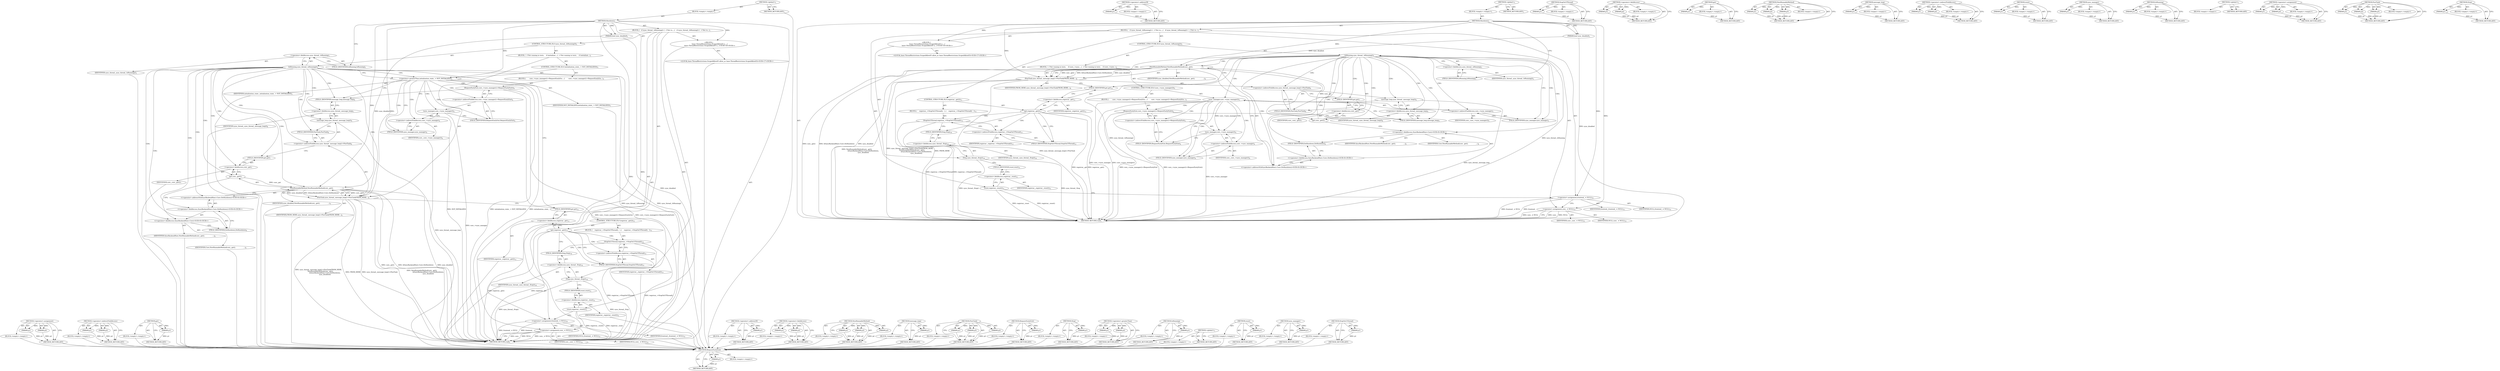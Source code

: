 digraph "Stop" {
vulnerable_161 [label=<(METHOD,&lt;operator&gt;.assignment)>];
vulnerable_162 [label=<(PARAM,p1)>];
vulnerable_163 [label=<(PARAM,p2)>];
vulnerable_164 [label=<(BLOCK,&lt;empty&gt;,&lt;empty&gt;)>];
vulnerable_165 [label=<(METHOD_RETURN,ANY)>];
vulnerable_116 [label=<(METHOD,&lt;operator&gt;.indirectFieldAccess)>];
vulnerable_117 [label=<(PARAM,p1)>];
vulnerable_118 [label=<(PARAM,p2)>];
vulnerable_119 [label=<(BLOCK,&lt;empty&gt;,&lt;empty&gt;)>];
vulnerable_120 [label=<(METHOD_RETURN,ANY)>];
vulnerable_141 [label=<(METHOD,get)>];
vulnerable_142 [label=<(PARAM,p1)>];
vulnerable_143 [label=<(BLOCK,&lt;empty&gt;,&lt;empty&gt;)>];
vulnerable_144 [label=<(METHOD_RETURN,ANY)>];
vulnerable_6 [label=<(METHOD,&lt;global&gt;)<SUB>1</SUB>>];
vulnerable_7 [label=<(BLOCK,&lt;empty&gt;,&lt;empty&gt;)<SUB>1</SUB>>];
vulnerable_8 [label=<(METHOD,Shutdown)<SUB>1</SUB>>];
vulnerable_9 [label=<(PARAM,bool sync_disabled)<SUB>1</SUB>>];
vulnerable_10 [label=<(BLOCK,{
   if (sync_thread_.IsRunning()) {  // Not ru...,{
   if (sync_thread_.IsRunning()) {  // Not ru...)<SUB>1</SUB>>];
vulnerable_11 [label=<(CONTROL_STRUCTURE,IF,if (sync_thread_.IsRunning()))<SUB>2</SUB>>];
vulnerable_12 [label=<(IsRunning,sync_thread_.IsRunning())<SUB>2</SUB>>];
vulnerable_13 [label=<(&lt;operator&gt;.fieldAccess,sync_thread_.IsRunning)<SUB>2</SUB>>];
vulnerable_14 [label=<(IDENTIFIER,sync_thread_,sync_thread_.IsRunning())<SUB>2</SUB>>];
vulnerable_15 [label=<(FIELD_IDENTIFIER,IsRunning,IsRunning)<SUB>2</SUB>>];
vulnerable_16 [label=<(BLOCK,{  // Not running in tests.
    if (initializat...,{  // Not running in tests.
    if (initializat...)<SUB>2</SUB>>];
vulnerable_17 [label=<(CONTROL_STRUCTURE,IF,if (initialization_state_ &gt; NOT_INITIALIZED))<SUB>3</SUB>>];
vulnerable_18 [label=<(&lt;operator&gt;.greaterThan,initialization_state_ &gt; NOT_INITIALIZED)<SUB>3</SUB>>];
vulnerable_19 [label=<(IDENTIFIER,initialization_state_,initialization_state_ &gt; NOT_INITIALIZED)<SUB>3</SUB>>];
vulnerable_20 [label=<(IDENTIFIER,NOT_INITIALIZED,initialization_state_ &gt; NOT_INITIALIZED)<SUB>3</SUB>>];
vulnerable_21 [label=<(BLOCK,{
       core_-&gt;sync_manager()-&gt;RequestEarlyExi...,{
       core_-&gt;sync_manager()-&gt;RequestEarlyExi...)<SUB>3</SUB>>];
vulnerable_22 [label=<(RequestEarlyExit,core_-&gt;sync_manager()-&gt;RequestEarlyExit())<SUB>4</SUB>>];
vulnerable_23 [label=<(&lt;operator&gt;.indirectFieldAccess,core_-&gt;sync_manager()-&gt;RequestEarlyExit)<SUB>4</SUB>>];
vulnerable_24 [label=<(sync_manager,core_-&gt;sync_manager())<SUB>4</SUB>>];
vulnerable_25 [label=<(&lt;operator&gt;.indirectFieldAccess,core_-&gt;sync_manager)<SUB>4</SUB>>];
vulnerable_26 [label=<(IDENTIFIER,core_,core_-&gt;sync_manager())<SUB>4</SUB>>];
vulnerable_27 [label=<(FIELD_IDENTIFIER,sync_manager,sync_manager)<SUB>4</SUB>>];
vulnerable_28 [label=<(FIELD_IDENTIFIER,RequestEarlyExit,RequestEarlyExit)<SUB>4</SUB>>];
vulnerable_29 [label=<(PostTask,sync_thread_.message_loop()-&gt;PostTask(FROM_HERE...)<SUB>6</SUB>>];
vulnerable_30 [label=<(&lt;operator&gt;.indirectFieldAccess,sync_thread_.message_loop()-&gt;PostTask)<SUB>6</SUB>>];
vulnerable_31 [label=<(message_loop,sync_thread_.message_loop())<SUB>6</SUB>>];
vulnerable_32 [label=<(&lt;operator&gt;.fieldAccess,sync_thread_.message_loop)<SUB>6</SUB>>];
vulnerable_33 [label=<(IDENTIFIER,sync_thread_,sync_thread_.message_loop())<SUB>6</SUB>>];
vulnerable_34 [label=<(FIELD_IDENTIFIER,message_loop,message_loop)<SUB>6</SUB>>];
vulnerable_35 [label=<(FIELD_IDENTIFIER,PostTask,PostTask)<SUB>6</SUB>>];
vulnerable_36 [label=<(IDENTIFIER,FROM_HERE,sync_thread_.message_loop()-&gt;PostTask(FROM_HERE...)<SUB>6</SUB>>];
vulnerable_37 [label=<(NewRunnableMethod,NewRunnableMethod(core_.get(),
                ...)<SUB>7</SUB>>];
vulnerable_38 [label=<(get,core_.get())<SUB>7</SUB>>];
vulnerable_39 [label=<(&lt;operator&gt;.fieldAccess,core_.get)<SUB>7</SUB>>];
vulnerable_40 [label=<(IDENTIFIER,core_,core_.get())<SUB>7</SUB>>];
vulnerable_41 [label=<(FIELD_IDENTIFIER,get,get)<SUB>7</SUB>>];
vulnerable_42 [label="<(&lt;operator&gt;.addressOf,&amp;SyncBackendHost::Core::DoShutdown)<SUB>8</SUB>>"];
vulnerable_43 [label="<(&lt;operator&gt;.fieldAccess,SyncBackendHost::Core::DoShutdown)<SUB>8</SUB>>"];
vulnerable_44 [label="<(&lt;operator&gt;.fieldAccess,SyncBackendHost::Core)<SUB>8</SUB>>"];
vulnerable_45 [label=<(IDENTIFIER,SyncBackendHost,NewRunnableMethod(core_.get(),
                ...)<SUB>8</SUB>>];
vulnerable_46 [label=<(IDENTIFIER,Core,NewRunnableMethod(core_.get(),
                ...)<SUB>8</SUB>>];
vulnerable_47 [label=<(FIELD_IDENTIFIER,DoShutdown,DoShutdown)<SUB>8</SUB>>];
vulnerable_48 [label=<(IDENTIFIER,sync_disabled,NewRunnableMethod(core_.get(),
                ...)<SUB>9</SUB>>];
vulnerable_49 [label=<(CONTROL_STRUCTURE,IF,if (registrar_.get()))<SUB>12</SUB>>];
vulnerable_50 [label=<(get,registrar_.get())<SUB>12</SUB>>];
vulnerable_51 [label=<(&lt;operator&gt;.fieldAccess,registrar_.get)<SUB>12</SUB>>];
vulnerable_52 [label=<(IDENTIFIER,registrar_,registrar_.get())<SUB>12</SUB>>];
vulnerable_53 [label=<(FIELD_IDENTIFIER,get,get)<SUB>12</SUB>>];
vulnerable_54 [label=<(BLOCK,{
    registrar_-&gt;StopOnUIThread();
  },{
    registrar_-&gt;StopOnUIThread();
  })<SUB>12</SUB>>];
vulnerable_55 [label=<(StopOnUIThread,registrar_-&gt;StopOnUIThread())<SUB>13</SUB>>];
vulnerable_56 [label=<(&lt;operator&gt;.indirectFieldAccess,registrar_-&gt;StopOnUIThread)<SUB>13</SUB>>];
vulnerable_57 [label=<(IDENTIFIER,registrar_,registrar_-&gt;StopOnUIThread())<SUB>13</SUB>>];
vulnerable_58 [label=<(FIELD_IDENTIFIER,StopOnUIThread,StopOnUIThread)<SUB>13</SUB>>];
vulnerable_59 [label="<(BLOCK,{
    base::ThreadRestrictions::ScopedAllowIO a...,{
    base::ThreadRestrictions::ScopedAllowIO a...)<SUB>16</SUB>>"];
vulnerable_60 [label="<(LOCAL,base.ThreadRestrictions.ScopedAllowIO allow_io: base.ThreadRestrictions.ScopedAllowIO)<SUB>17</SUB>>"];
vulnerable_61 [label=<(Stop,sync_thread_.Stop())<SUB>18</SUB>>];
vulnerable_62 [label=<(&lt;operator&gt;.fieldAccess,sync_thread_.Stop)<SUB>18</SUB>>];
vulnerable_63 [label=<(IDENTIFIER,sync_thread_,sync_thread_.Stop())<SUB>18</SUB>>];
vulnerable_64 [label=<(FIELD_IDENTIFIER,Stop,Stop)<SUB>18</SUB>>];
vulnerable_65 [label=<(reset,registrar_.reset())<SUB>21</SUB>>];
vulnerable_66 [label=<(&lt;operator&gt;.fieldAccess,registrar_.reset)<SUB>21</SUB>>];
vulnerable_67 [label=<(IDENTIFIER,registrar_,registrar_.reset())<SUB>21</SUB>>];
vulnerable_68 [label=<(FIELD_IDENTIFIER,reset,reset)<SUB>21</SUB>>];
vulnerable_69 [label=<(&lt;operator&gt;.assignment,frontend_ = NULL)<SUB>22</SUB>>];
vulnerable_70 [label=<(IDENTIFIER,frontend_,frontend_ = NULL)<SUB>22</SUB>>];
vulnerable_71 [label=<(IDENTIFIER,NULL,frontend_ = NULL)<SUB>22</SUB>>];
vulnerable_72 [label=<(&lt;operator&gt;.assignment,core_ = NULL)<SUB>23</SUB>>];
vulnerable_73 [label=<(IDENTIFIER,core_,core_ = NULL)<SUB>23</SUB>>];
vulnerable_74 [label=<(IDENTIFIER,NULL,core_ = NULL)<SUB>23</SUB>>];
vulnerable_75 [label=<(METHOD_RETURN,void)<SUB>1</SUB>>];
vulnerable_77 [label=<(METHOD_RETURN,ANY)<SUB>1</SUB>>];
vulnerable_145 [label=<(METHOD,&lt;operator&gt;.addressOf)>];
vulnerable_146 [label=<(PARAM,p1)>];
vulnerable_147 [label=<(BLOCK,&lt;empty&gt;,&lt;empty&gt;)>];
vulnerable_148 [label=<(METHOD_RETURN,ANY)>];
vulnerable_102 [label=<(METHOD,&lt;operator&gt;.fieldAccess)>];
vulnerable_103 [label=<(PARAM,p1)>];
vulnerable_104 [label=<(PARAM,p2)>];
vulnerable_105 [label=<(BLOCK,&lt;empty&gt;,&lt;empty&gt;)>];
vulnerable_106 [label=<(METHOD_RETURN,ANY)>];
vulnerable_135 [label=<(METHOD,NewRunnableMethod)>];
vulnerable_136 [label=<(PARAM,p1)>];
vulnerable_137 [label=<(PARAM,p2)>];
vulnerable_138 [label=<(PARAM,p3)>];
vulnerable_139 [label=<(BLOCK,&lt;empty&gt;,&lt;empty&gt;)>];
vulnerable_140 [label=<(METHOD_RETURN,ANY)>];
vulnerable_131 [label=<(METHOD,message_loop)>];
vulnerable_132 [label=<(PARAM,p1)>];
vulnerable_133 [label=<(BLOCK,&lt;empty&gt;,&lt;empty&gt;)>];
vulnerable_134 [label=<(METHOD_RETURN,ANY)>];
vulnerable_125 [label=<(METHOD,PostTask)>];
vulnerable_126 [label=<(PARAM,p1)>];
vulnerable_127 [label=<(PARAM,p2)>];
vulnerable_128 [label=<(PARAM,p3)>];
vulnerable_129 [label=<(BLOCK,&lt;empty&gt;,&lt;empty&gt;)>];
vulnerable_130 [label=<(METHOD_RETURN,ANY)>];
vulnerable_112 [label=<(METHOD,RequestEarlyExit)>];
vulnerable_113 [label=<(PARAM,p1)>];
vulnerable_114 [label=<(BLOCK,&lt;empty&gt;,&lt;empty&gt;)>];
vulnerable_115 [label=<(METHOD_RETURN,ANY)>];
vulnerable_153 [label=<(METHOD,Stop)>];
vulnerable_154 [label=<(PARAM,p1)>];
vulnerable_155 [label=<(BLOCK,&lt;empty&gt;,&lt;empty&gt;)>];
vulnerable_156 [label=<(METHOD_RETURN,ANY)>];
vulnerable_107 [label=<(METHOD,&lt;operator&gt;.greaterThan)>];
vulnerable_108 [label=<(PARAM,p1)>];
vulnerable_109 [label=<(PARAM,p2)>];
vulnerable_110 [label=<(BLOCK,&lt;empty&gt;,&lt;empty&gt;)>];
vulnerable_111 [label=<(METHOD_RETURN,ANY)>];
vulnerable_98 [label=<(METHOD,IsRunning)>];
vulnerable_99 [label=<(PARAM,p1)>];
vulnerable_100 [label=<(BLOCK,&lt;empty&gt;,&lt;empty&gt;)>];
vulnerable_101 [label=<(METHOD_RETURN,ANY)>];
vulnerable_92 [label=<(METHOD,&lt;global&gt;)<SUB>1</SUB>>];
vulnerable_93 [label=<(BLOCK,&lt;empty&gt;,&lt;empty&gt;)>];
vulnerable_94 [label=<(METHOD_RETURN,ANY)>];
vulnerable_157 [label=<(METHOD,reset)>];
vulnerable_158 [label=<(PARAM,p1)>];
vulnerable_159 [label=<(BLOCK,&lt;empty&gt;,&lt;empty&gt;)>];
vulnerable_160 [label=<(METHOD_RETURN,ANY)>];
vulnerable_121 [label=<(METHOD,sync_manager)>];
vulnerable_122 [label=<(PARAM,p1)>];
vulnerable_123 [label=<(BLOCK,&lt;empty&gt;,&lt;empty&gt;)>];
vulnerable_124 [label=<(METHOD_RETURN,ANY)>];
vulnerable_149 [label=<(METHOD,StopOnUIThread)>];
vulnerable_150 [label=<(PARAM,p1)>];
vulnerable_151 [label=<(BLOCK,&lt;empty&gt;,&lt;empty&gt;)>];
vulnerable_152 [label=<(METHOD_RETURN,ANY)>];
fixed_117 [label=<(METHOD,RequestEarlyExit)>];
fixed_118 [label=<(PARAM,p1)>];
fixed_119 [label=<(BLOCK,&lt;empty&gt;,&lt;empty&gt;)>];
fixed_120 [label=<(METHOD_RETURN,ANY)>];
fixed_141 [label=<(METHOD,&lt;operator&gt;.addressOf)>];
fixed_142 [label=<(PARAM,p1)>];
fixed_143 [label=<(BLOCK,&lt;empty&gt;,&lt;empty&gt;)>];
fixed_144 [label=<(METHOD_RETURN,ANY)>];
fixed_6 [label=<(METHOD,&lt;global&gt;)<SUB>1</SUB>>];
fixed_7 [label=<(BLOCK,&lt;empty&gt;,&lt;empty&gt;)<SUB>1</SUB>>];
fixed_8 [label=<(METHOD,Shutdown)<SUB>1</SUB>>];
fixed_9 [label=<(PARAM,bool sync_disabled)<SUB>1</SUB>>];
fixed_10 [label=<(BLOCK,{
   if (sync_thread_.IsRunning()) {  // Not ru...,{
   if (sync_thread_.IsRunning()) {  // Not ru...)<SUB>1</SUB>>];
fixed_11 [label=<(CONTROL_STRUCTURE,IF,if (sync_thread_.IsRunning()))<SUB>2</SUB>>];
fixed_12 [label=<(IsRunning,sync_thread_.IsRunning())<SUB>2</SUB>>];
fixed_13 [label=<(&lt;operator&gt;.fieldAccess,sync_thread_.IsRunning)<SUB>2</SUB>>];
fixed_14 [label=<(IDENTIFIER,sync_thread_,sync_thread_.IsRunning())<SUB>2</SUB>>];
fixed_15 [label=<(FIELD_IDENTIFIER,IsRunning,IsRunning)<SUB>2</SUB>>];
fixed_16 [label=<(BLOCK,{  // Not running in tests.
    if (core_-&gt;sync...,{  // Not running in tests.
    if (core_-&gt;sync...)<SUB>2</SUB>>];
fixed_17 [label=<(CONTROL_STRUCTURE,IF,if (core_-&gt;sync_manager()))<SUB>3</SUB>>];
fixed_18 [label=<(sync_manager,core_-&gt;sync_manager())<SUB>3</SUB>>];
fixed_19 [label=<(&lt;operator&gt;.indirectFieldAccess,core_-&gt;sync_manager)<SUB>3</SUB>>];
fixed_20 [label=<(IDENTIFIER,core_,core_-&gt;sync_manager())<SUB>3</SUB>>];
fixed_21 [label=<(FIELD_IDENTIFIER,sync_manager,sync_manager)<SUB>3</SUB>>];
fixed_22 [label=<(BLOCK,{
       core_-&gt;sync_manager()-&gt;RequestEarlyExi...,{
       core_-&gt;sync_manager()-&gt;RequestEarlyExi...)<SUB>3</SUB>>];
fixed_23 [label=<(RequestEarlyExit,core_-&gt;sync_manager()-&gt;RequestEarlyExit())<SUB>4</SUB>>];
fixed_24 [label=<(&lt;operator&gt;.indirectFieldAccess,core_-&gt;sync_manager()-&gt;RequestEarlyExit)<SUB>4</SUB>>];
fixed_25 [label=<(sync_manager,core_-&gt;sync_manager())<SUB>4</SUB>>];
fixed_26 [label=<(&lt;operator&gt;.indirectFieldAccess,core_-&gt;sync_manager)<SUB>4</SUB>>];
fixed_27 [label=<(IDENTIFIER,core_,core_-&gt;sync_manager())<SUB>4</SUB>>];
fixed_28 [label=<(FIELD_IDENTIFIER,sync_manager,sync_manager)<SUB>4</SUB>>];
fixed_29 [label=<(FIELD_IDENTIFIER,RequestEarlyExit,RequestEarlyExit)<SUB>4</SUB>>];
fixed_30 [label=<(PostTask,sync_thread_.message_loop()-&gt;PostTask(FROM_HERE...)<SUB>6</SUB>>];
fixed_31 [label=<(&lt;operator&gt;.indirectFieldAccess,sync_thread_.message_loop()-&gt;PostTask)<SUB>6</SUB>>];
fixed_32 [label=<(message_loop,sync_thread_.message_loop())<SUB>6</SUB>>];
fixed_33 [label=<(&lt;operator&gt;.fieldAccess,sync_thread_.message_loop)<SUB>6</SUB>>];
fixed_34 [label=<(IDENTIFIER,sync_thread_,sync_thread_.message_loop())<SUB>6</SUB>>];
fixed_35 [label=<(FIELD_IDENTIFIER,message_loop,message_loop)<SUB>6</SUB>>];
fixed_36 [label=<(FIELD_IDENTIFIER,PostTask,PostTask)<SUB>6</SUB>>];
fixed_37 [label=<(IDENTIFIER,FROM_HERE,sync_thread_.message_loop()-&gt;PostTask(FROM_HERE...)<SUB>6</SUB>>];
fixed_38 [label=<(NewRunnableMethod,NewRunnableMethod(core_.get(),
                ...)<SUB>7</SUB>>];
fixed_39 [label=<(get,core_.get())<SUB>7</SUB>>];
fixed_40 [label=<(&lt;operator&gt;.fieldAccess,core_.get)<SUB>7</SUB>>];
fixed_41 [label=<(IDENTIFIER,core_,core_.get())<SUB>7</SUB>>];
fixed_42 [label=<(FIELD_IDENTIFIER,get,get)<SUB>7</SUB>>];
fixed_43 [label="<(&lt;operator&gt;.addressOf,&amp;SyncBackendHost::Core::DoShutdown)<SUB>8</SUB>>"];
fixed_44 [label="<(&lt;operator&gt;.fieldAccess,SyncBackendHost::Core::DoShutdown)<SUB>8</SUB>>"];
fixed_45 [label="<(&lt;operator&gt;.fieldAccess,SyncBackendHost::Core)<SUB>8</SUB>>"];
fixed_46 [label=<(IDENTIFIER,SyncBackendHost,NewRunnableMethod(core_.get(),
                ...)<SUB>8</SUB>>];
fixed_47 [label=<(IDENTIFIER,Core,NewRunnableMethod(core_.get(),
                ...)<SUB>8</SUB>>];
fixed_48 [label=<(FIELD_IDENTIFIER,DoShutdown,DoShutdown)<SUB>8</SUB>>];
fixed_49 [label=<(IDENTIFIER,sync_disabled,NewRunnableMethod(core_.get(),
                ...)<SUB>9</SUB>>];
fixed_50 [label=<(CONTROL_STRUCTURE,IF,if (registrar_.get()))<SUB>12</SUB>>];
fixed_51 [label=<(get,registrar_.get())<SUB>12</SUB>>];
fixed_52 [label=<(&lt;operator&gt;.fieldAccess,registrar_.get)<SUB>12</SUB>>];
fixed_53 [label=<(IDENTIFIER,registrar_,registrar_.get())<SUB>12</SUB>>];
fixed_54 [label=<(FIELD_IDENTIFIER,get,get)<SUB>12</SUB>>];
fixed_55 [label=<(BLOCK,{
    registrar_-&gt;StopOnUIThread();
  },{
    registrar_-&gt;StopOnUIThread();
  })<SUB>12</SUB>>];
fixed_56 [label=<(StopOnUIThread,registrar_-&gt;StopOnUIThread())<SUB>13</SUB>>];
fixed_57 [label=<(&lt;operator&gt;.indirectFieldAccess,registrar_-&gt;StopOnUIThread)<SUB>13</SUB>>];
fixed_58 [label=<(IDENTIFIER,registrar_,registrar_-&gt;StopOnUIThread())<SUB>13</SUB>>];
fixed_59 [label=<(FIELD_IDENTIFIER,StopOnUIThread,StopOnUIThread)<SUB>13</SUB>>];
fixed_60 [label="<(BLOCK,{
    base::ThreadRestrictions::ScopedAllowIO a...,{
    base::ThreadRestrictions::ScopedAllowIO a...)<SUB>16</SUB>>"];
fixed_61 [label="<(LOCAL,base.ThreadRestrictions.ScopedAllowIO allow_io: base.ThreadRestrictions.ScopedAllowIO)<SUB>17</SUB>>"];
fixed_62 [label=<(Stop,sync_thread_.Stop())<SUB>18</SUB>>];
fixed_63 [label=<(&lt;operator&gt;.fieldAccess,sync_thread_.Stop)<SUB>18</SUB>>];
fixed_64 [label=<(IDENTIFIER,sync_thread_,sync_thread_.Stop())<SUB>18</SUB>>];
fixed_65 [label=<(FIELD_IDENTIFIER,Stop,Stop)<SUB>18</SUB>>];
fixed_66 [label=<(reset,registrar_.reset())<SUB>21</SUB>>];
fixed_67 [label=<(&lt;operator&gt;.fieldAccess,registrar_.reset)<SUB>21</SUB>>];
fixed_68 [label=<(IDENTIFIER,registrar_,registrar_.reset())<SUB>21</SUB>>];
fixed_69 [label=<(FIELD_IDENTIFIER,reset,reset)<SUB>21</SUB>>];
fixed_70 [label=<(&lt;operator&gt;.assignment,frontend_ = NULL)<SUB>22</SUB>>];
fixed_71 [label=<(IDENTIFIER,frontend_,frontend_ = NULL)<SUB>22</SUB>>];
fixed_72 [label=<(IDENTIFIER,NULL,frontend_ = NULL)<SUB>22</SUB>>];
fixed_73 [label=<(&lt;operator&gt;.assignment,core_ = NULL)<SUB>23</SUB>>];
fixed_74 [label=<(IDENTIFIER,core_,core_ = NULL)<SUB>23</SUB>>];
fixed_75 [label=<(IDENTIFIER,NULL,core_ = NULL)<SUB>23</SUB>>];
fixed_76 [label=<(METHOD_RETURN,void)<SUB>1</SUB>>];
fixed_78 [label=<(METHOD_RETURN,ANY)<SUB>1</SUB>>];
fixed_145 [label=<(METHOD,StopOnUIThread)>];
fixed_146 [label=<(PARAM,p1)>];
fixed_147 [label=<(BLOCK,&lt;empty&gt;,&lt;empty&gt;)>];
fixed_148 [label=<(METHOD_RETURN,ANY)>];
fixed_103 [label=<(METHOD,&lt;operator&gt;.fieldAccess)>];
fixed_104 [label=<(PARAM,p1)>];
fixed_105 [label=<(PARAM,p2)>];
fixed_106 [label=<(BLOCK,&lt;empty&gt;,&lt;empty&gt;)>];
fixed_107 [label=<(METHOD_RETURN,ANY)>];
fixed_137 [label=<(METHOD,get)>];
fixed_138 [label=<(PARAM,p1)>];
fixed_139 [label=<(BLOCK,&lt;empty&gt;,&lt;empty&gt;)>];
fixed_140 [label=<(METHOD_RETURN,ANY)>];
fixed_131 [label=<(METHOD,NewRunnableMethod)>];
fixed_132 [label=<(PARAM,p1)>];
fixed_133 [label=<(PARAM,p2)>];
fixed_134 [label=<(PARAM,p3)>];
fixed_135 [label=<(BLOCK,&lt;empty&gt;,&lt;empty&gt;)>];
fixed_136 [label=<(METHOD_RETURN,ANY)>];
fixed_127 [label=<(METHOD,message_loop)>];
fixed_128 [label=<(PARAM,p1)>];
fixed_129 [label=<(BLOCK,&lt;empty&gt;,&lt;empty&gt;)>];
fixed_130 [label=<(METHOD_RETURN,ANY)>];
fixed_112 [label=<(METHOD,&lt;operator&gt;.indirectFieldAccess)>];
fixed_113 [label=<(PARAM,p1)>];
fixed_114 [label=<(PARAM,p2)>];
fixed_115 [label=<(BLOCK,&lt;empty&gt;,&lt;empty&gt;)>];
fixed_116 [label=<(METHOD_RETURN,ANY)>];
fixed_153 [label=<(METHOD,reset)>];
fixed_154 [label=<(PARAM,p1)>];
fixed_155 [label=<(BLOCK,&lt;empty&gt;,&lt;empty&gt;)>];
fixed_156 [label=<(METHOD_RETURN,ANY)>];
fixed_108 [label=<(METHOD,sync_manager)>];
fixed_109 [label=<(PARAM,p1)>];
fixed_110 [label=<(BLOCK,&lt;empty&gt;,&lt;empty&gt;)>];
fixed_111 [label=<(METHOD_RETURN,ANY)>];
fixed_99 [label=<(METHOD,IsRunning)>];
fixed_100 [label=<(PARAM,p1)>];
fixed_101 [label=<(BLOCK,&lt;empty&gt;,&lt;empty&gt;)>];
fixed_102 [label=<(METHOD_RETURN,ANY)>];
fixed_93 [label=<(METHOD,&lt;global&gt;)<SUB>1</SUB>>];
fixed_94 [label=<(BLOCK,&lt;empty&gt;,&lt;empty&gt;)>];
fixed_95 [label=<(METHOD_RETURN,ANY)>];
fixed_157 [label=<(METHOD,&lt;operator&gt;.assignment)>];
fixed_158 [label=<(PARAM,p1)>];
fixed_159 [label=<(PARAM,p2)>];
fixed_160 [label=<(BLOCK,&lt;empty&gt;,&lt;empty&gt;)>];
fixed_161 [label=<(METHOD_RETURN,ANY)>];
fixed_121 [label=<(METHOD,PostTask)>];
fixed_122 [label=<(PARAM,p1)>];
fixed_123 [label=<(PARAM,p2)>];
fixed_124 [label=<(PARAM,p3)>];
fixed_125 [label=<(BLOCK,&lt;empty&gt;,&lt;empty&gt;)>];
fixed_126 [label=<(METHOD_RETURN,ANY)>];
fixed_149 [label=<(METHOD,Stop)>];
fixed_150 [label=<(PARAM,p1)>];
fixed_151 [label=<(BLOCK,&lt;empty&gt;,&lt;empty&gt;)>];
fixed_152 [label=<(METHOD_RETURN,ANY)>];
vulnerable_161 -> vulnerable_162  [key=0, label="AST: "];
vulnerable_161 -> vulnerable_162  [key=1, label="DDG: "];
vulnerable_161 -> vulnerable_164  [key=0, label="AST: "];
vulnerable_161 -> vulnerable_163  [key=0, label="AST: "];
vulnerable_161 -> vulnerable_163  [key=1, label="DDG: "];
vulnerable_161 -> vulnerable_165  [key=0, label="AST: "];
vulnerable_161 -> vulnerable_165  [key=1, label="CFG: "];
vulnerable_162 -> vulnerable_165  [key=0, label="DDG: p1"];
vulnerable_163 -> vulnerable_165  [key=0, label="DDG: p2"];
vulnerable_164 -> fixed_117  [key=0];
vulnerable_165 -> fixed_117  [key=0];
vulnerable_116 -> vulnerable_117  [key=0, label="AST: "];
vulnerable_116 -> vulnerable_117  [key=1, label="DDG: "];
vulnerable_116 -> vulnerable_119  [key=0, label="AST: "];
vulnerable_116 -> vulnerable_118  [key=0, label="AST: "];
vulnerable_116 -> vulnerable_118  [key=1, label="DDG: "];
vulnerable_116 -> vulnerable_120  [key=0, label="AST: "];
vulnerable_116 -> vulnerable_120  [key=1, label="CFG: "];
vulnerable_117 -> vulnerable_120  [key=0, label="DDG: p1"];
vulnerable_118 -> vulnerable_120  [key=0, label="DDG: p2"];
vulnerable_119 -> fixed_117  [key=0];
vulnerable_120 -> fixed_117  [key=0];
vulnerable_141 -> vulnerable_142  [key=0, label="AST: "];
vulnerable_141 -> vulnerable_142  [key=1, label="DDG: "];
vulnerable_141 -> vulnerable_143  [key=0, label="AST: "];
vulnerable_141 -> vulnerable_144  [key=0, label="AST: "];
vulnerable_141 -> vulnerable_144  [key=1, label="CFG: "];
vulnerable_142 -> vulnerable_144  [key=0, label="DDG: p1"];
vulnerable_143 -> fixed_117  [key=0];
vulnerable_144 -> fixed_117  [key=0];
vulnerable_6 -> vulnerable_7  [key=0, label="AST: "];
vulnerable_6 -> vulnerable_77  [key=0, label="AST: "];
vulnerable_6 -> vulnerable_77  [key=1, label="CFG: "];
vulnerable_7 -> vulnerable_8  [key=0, label="AST: "];
vulnerable_8 -> vulnerable_9  [key=0, label="AST: "];
vulnerable_8 -> vulnerable_9  [key=1, label="DDG: "];
vulnerable_8 -> vulnerable_10  [key=0, label="AST: "];
vulnerable_8 -> vulnerable_75  [key=0, label="AST: "];
vulnerable_8 -> vulnerable_15  [key=0, label="CFG: "];
vulnerable_8 -> vulnerable_59  [key=0, label="DDG: "];
vulnerable_8 -> vulnerable_69  [key=0, label="DDG: "];
vulnerable_8 -> vulnerable_72  [key=0, label="DDG: "];
vulnerable_8 -> vulnerable_29  [key=0, label="DDG: "];
vulnerable_8 -> vulnerable_18  [key=0, label="DDG: "];
vulnerable_8 -> vulnerable_37  [key=0, label="DDG: "];
vulnerable_9 -> vulnerable_75  [key=0, label="DDG: sync_disabled"];
vulnerable_9 -> vulnerable_37  [key=0, label="DDG: sync_disabled"];
vulnerable_10 -> vulnerable_11  [key=0, label="AST: "];
vulnerable_10 -> vulnerable_49  [key=0, label="AST: "];
vulnerable_10 -> vulnerable_59  [key=0, label="AST: "];
vulnerable_10 -> vulnerable_65  [key=0, label="AST: "];
vulnerable_10 -> vulnerable_69  [key=0, label="AST: "];
vulnerable_10 -> vulnerable_72  [key=0, label="AST: "];
vulnerable_11 -> vulnerable_12  [key=0, label="AST: "];
vulnerable_11 -> vulnerable_16  [key=0, label="AST: "];
vulnerable_12 -> vulnerable_13  [key=0, label="AST: "];
vulnerable_12 -> vulnerable_18  [key=0, label="CFG: "];
vulnerable_12 -> vulnerable_18  [key=1, label="CDG: "];
vulnerable_12 -> vulnerable_53  [key=0, label="CFG: "];
vulnerable_12 -> vulnerable_75  [key=0, label="DDG: sync_thread_.IsRunning"];
vulnerable_12 -> vulnerable_75  [key=1, label="DDG: sync_thread_.IsRunning()"];
vulnerable_12 -> vulnerable_47  [key=0, label="CDG: "];
vulnerable_12 -> vulnerable_30  [key=0, label="CDG: "];
vulnerable_12 -> vulnerable_34  [key=0, label="CDG: "];
vulnerable_12 -> vulnerable_32  [key=0, label="CDG: "];
vulnerable_12 -> vulnerable_42  [key=0, label="CDG: "];
vulnerable_12 -> vulnerable_37  [key=0, label="CDG: "];
vulnerable_12 -> vulnerable_38  [key=0, label="CDG: "];
vulnerable_12 -> vulnerable_41  [key=0, label="CDG: "];
vulnerable_12 -> vulnerable_29  [key=0, label="CDG: "];
vulnerable_12 -> vulnerable_44  [key=0, label="CDG: "];
vulnerable_12 -> vulnerable_35  [key=0, label="CDG: "];
vulnerable_12 -> vulnerable_39  [key=0, label="CDG: "];
vulnerable_12 -> vulnerable_31  [key=0, label="CDG: "];
vulnerable_12 -> vulnerable_43  [key=0, label="CDG: "];
vulnerable_13 -> vulnerable_14  [key=0, label="AST: "];
vulnerable_13 -> vulnerable_15  [key=0, label="AST: "];
vulnerable_13 -> vulnerable_12  [key=0, label="CFG: "];
vulnerable_14 -> fixed_117  [key=0];
vulnerable_15 -> vulnerable_13  [key=0, label="CFG: "];
vulnerable_16 -> vulnerable_17  [key=0, label="AST: "];
vulnerable_16 -> vulnerable_29  [key=0, label="AST: "];
vulnerable_17 -> vulnerable_18  [key=0, label="AST: "];
vulnerable_17 -> vulnerable_21  [key=0, label="AST: "];
vulnerable_18 -> vulnerable_19  [key=0, label="AST: "];
vulnerable_18 -> vulnerable_20  [key=0, label="AST: "];
vulnerable_18 -> vulnerable_27  [key=0, label="CFG: "];
vulnerable_18 -> vulnerable_27  [key=1, label="CDG: "];
vulnerable_18 -> vulnerable_34  [key=0, label="CFG: "];
vulnerable_18 -> vulnerable_75  [key=0, label="DDG: NOT_INITIALIZED"];
vulnerable_18 -> vulnerable_75  [key=1, label="DDG: initialization_state_ &gt; NOT_INITIALIZED"];
vulnerable_18 -> vulnerable_75  [key=2, label="DDG: initialization_state_"];
vulnerable_18 -> vulnerable_24  [key=0, label="CDG: "];
vulnerable_18 -> vulnerable_23  [key=0, label="CDG: "];
vulnerable_18 -> vulnerable_28  [key=0, label="CDG: "];
vulnerable_18 -> vulnerable_25  [key=0, label="CDG: "];
vulnerable_18 -> vulnerable_22  [key=0, label="CDG: "];
vulnerable_19 -> fixed_117  [key=0];
vulnerable_20 -> fixed_117  [key=0];
vulnerable_21 -> vulnerable_22  [key=0, label="AST: "];
vulnerable_22 -> vulnerable_23  [key=0, label="AST: "];
vulnerable_22 -> vulnerable_34  [key=0, label="CFG: "];
vulnerable_22 -> vulnerable_75  [key=0, label="DDG: core_-&gt;sync_manager()-&gt;RequestEarlyExit"];
vulnerable_22 -> vulnerable_75  [key=1, label="DDG: core_-&gt;sync_manager()-&gt;RequestEarlyExit()"];
vulnerable_23 -> vulnerable_24  [key=0, label="AST: "];
vulnerable_23 -> vulnerable_28  [key=0, label="AST: "];
vulnerable_23 -> vulnerable_22  [key=0, label="CFG: "];
vulnerable_24 -> vulnerable_25  [key=0, label="AST: "];
vulnerable_24 -> vulnerable_28  [key=0, label="CFG: "];
vulnerable_24 -> vulnerable_75  [key=0, label="DDG: core_-&gt;sync_manager"];
vulnerable_25 -> vulnerable_26  [key=0, label="AST: "];
vulnerable_25 -> vulnerable_27  [key=0, label="AST: "];
vulnerable_25 -> vulnerable_24  [key=0, label="CFG: "];
vulnerable_26 -> fixed_117  [key=0];
vulnerable_27 -> vulnerable_25  [key=0, label="CFG: "];
vulnerable_28 -> vulnerable_23  [key=0, label="CFG: "];
vulnerable_29 -> vulnerable_30  [key=0, label="AST: "];
vulnerable_29 -> vulnerable_36  [key=0, label="AST: "];
vulnerable_29 -> vulnerable_37  [key=0, label="AST: "];
vulnerable_29 -> vulnerable_53  [key=0, label="CFG: "];
vulnerable_29 -> vulnerable_75  [key=0, label="DDG: sync_thread_.message_loop()-&gt;PostTask"];
vulnerable_29 -> vulnerable_75  [key=1, label="DDG: NewRunnableMethod(core_.get(),
                          &amp;SyncBackendHost::Core::DoShutdown,
                          sync_disabled)"];
vulnerable_29 -> vulnerable_75  [key=2, label="DDG: sync_thread_.message_loop()-&gt;PostTask(FROM_HERE,
        NewRunnableMethod(core_.get(),
                          &amp;SyncBackendHost::Core::DoShutdown,
                          sync_disabled))"];
vulnerable_29 -> vulnerable_75  [key=3, label="DDG: FROM_HERE"];
vulnerable_30 -> vulnerable_31  [key=0, label="AST: "];
vulnerable_30 -> vulnerable_35  [key=0, label="AST: "];
vulnerable_30 -> vulnerable_41  [key=0, label="CFG: "];
vulnerable_31 -> vulnerable_32  [key=0, label="AST: "];
vulnerable_31 -> vulnerable_35  [key=0, label="CFG: "];
vulnerable_31 -> vulnerable_75  [key=0, label="DDG: sync_thread_.message_loop"];
vulnerable_32 -> vulnerable_33  [key=0, label="AST: "];
vulnerable_32 -> vulnerable_34  [key=0, label="AST: "];
vulnerable_32 -> vulnerable_31  [key=0, label="CFG: "];
vulnerable_33 -> fixed_117  [key=0];
vulnerable_34 -> vulnerable_32  [key=0, label="CFG: "];
vulnerable_35 -> vulnerable_30  [key=0, label="CFG: "];
vulnerable_36 -> fixed_117  [key=0];
vulnerable_37 -> vulnerable_38  [key=0, label="AST: "];
vulnerable_37 -> vulnerable_42  [key=0, label="AST: "];
vulnerable_37 -> vulnerable_48  [key=0, label="AST: "];
vulnerable_37 -> vulnerable_29  [key=0, label="CFG: "];
vulnerable_37 -> vulnerable_29  [key=1, label="DDG: core_.get()"];
vulnerable_37 -> vulnerable_29  [key=2, label="DDG: &amp;SyncBackendHost::Core::DoShutdown"];
vulnerable_37 -> vulnerable_29  [key=3, label="DDG: sync_disabled"];
vulnerable_37 -> vulnerable_75  [key=0, label="DDG: core_.get()"];
vulnerable_37 -> vulnerable_75  [key=1, label="DDG: &amp;SyncBackendHost::Core::DoShutdown"];
vulnerable_37 -> vulnerable_75  [key=2, label="DDG: sync_disabled"];
vulnerable_38 -> vulnerable_39  [key=0, label="AST: "];
vulnerable_38 -> vulnerable_44  [key=0, label="CFG: "];
vulnerable_38 -> vulnerable_37  [key=0, label="DDG: core_.get"];
vulnerable_39 -> vulnerable_40  [key=0, label="AST: "];
vulnerable_39 -> vulnerable_41  [key=0, label="AST: "];
vulnerable_39 -> vulnerable_38  [key=0, label="CFG: "];
vulnerable_40 -> fixed_117  [key=0];
vulnerable_41 -> vulnerable_39  [key=0, label="CFG: "];
vulnerable_42 -> vulnerable_43  [key=0, label="AST: "];
vulnerable_42 -> vulnerable_37  [key=0, label="CFG: "];
vulnerable_43 -> vulnerable_44  [key=0, label="AST: "];
vulnerable_43 -> vulnerable_47  [key=0, label="AST: "];
vulnerable_43 -> vulnerable_42  [key=0, label="CFG: "];
vulnerable_44 -> vulnerable_45  [key=0, label="AST: "];
vulnerable_44 -> vulnerable_46  [key=0, label="AST: "];
vulnerable_44 -> vulnerable_47  [key=0, label="CFG: "];
vulnerable_45 -> fixed_117  [key=0];
vulnerable_46 -> fixed_117  [key=0];
vulnerable_47 -> vulnerable_43  [key=0, label="CFG: "];
vulnerable_48 -> fixed_117  [key=0];
vulnerable_49 -> vulnerable_50  [key=0, label="AST: "];
vulnerable_49 -> vulnerable_54  [key=0, label="AST: "];
vulnerable_50 -> vulnerable_51  [key=0, label="AST: "];
vulnerable_50 -> vulnerable_58  [key=0, label="CFG: "];
vulnerable_50 -> vulnerable_58  [key=1, label="CDG: "];
vulnerable_50 -> vulnerable_64  [key=0, label="CFG: "];
vulnerable_50 -> vulnerable_75  [key=0, label="DDG: registrar_.get"];
vulnerable_50 -> vulnerable_75  [key=1, label="DDG: registrar_.get()"];
vulnerable_50 -> vulnerable_56  [key=0, label="CDG: "];
vulnerable_50 -> vulnerable_55  [key=0, label="CDG: "];
vulnerable_51 -> vulnerable_52  [key=0, label="AST: "];
vulnerable_51 -> vulnerable_53  [key=0, label="AST: "];
vulnerable_51 -> vulnerable_50  [key=0, label="CFG: "];
vulnerable_52 -> fixed_117  [key=0];
vulnerable_53 -> vulnerable_51  [key=0, label="CFG: "];
vulnerable_54 -> vulnerable_55  [key=0, label="AST: "];
vulnerable_55 -> vulnerable_56  [key=0, label="AST: "];
vulnerable_55 -> vulnerable_64  [key=0, label="CFG: "];
vulnerable_55 -> vulnerable_75  [key=0, label="DDG: registrar_-&gt;StopOnUIThread"];
vulnerable_55 -> vulnerable_75  [key=1, label="DDG: registrar_-&gt;StopOnUIThread()"];
vulnerable_56 -> vulnerable_57  [key=0, label="AST: "];
vulnerable_56 -> vulnerable_58  [key=0, label="AST: "];
vulnerable_56 -> vulnerable_55  [key=0, label="CFG: "];
vulnerable_57 -> fixed_117  [key=0];
vulnerable_58 -> vulnerable_56  [key=0, label="CFG: "];
vulnerable_59 -> vulnerable_60  [key=0, label="AST: "];
vulnerable_59 -> vulnerable_61  [key=0, label="AST: "];
vulnerable_60 -> fixed_117  [key=0];
vulnerable_61 -> vulnerable_62  [key=0, label="AST: "];
vulnerable_61 -> vulnerable_68  [key=0, label="CFG: "];
vulnerable_61 -> vulnerable_75  [key=0, label="DDG: sync_thread_.Stop"];
vulnerable_61 -> vulnerable_75  [key=1, label="DDG: sync_thread_.Stop()"];
vulnerable_62 -> vulnerable_63  [key=0, label="AST: "];
vulnerable_62 -> vulnerable_64  [key=0, label="AST: "];
vulnerable_62 -> vulnerable_61  [key=0, label="CFG: "];
vulnerable_63 -> fixed_117  [key=0];
vulnerable_64 -> vulnerable_62  [key=0, label="CFG: "];
vulnerable_65 -> vulnerable_66  [key=0, label="AST: "];
vulnerable_65 -> vulnerable_69  [key=0, label="CFG: "];
vulnerable_65 -> vulnerable_75  [key=0, label="DDG: registrar_.reset"];
vulnerable_65 -> vulnerable_75  [key=1, label="DDG: registrar_.reset()"];
vulnerable_66 -> vulnerable_67  [key=0, label="AST: "];
vulnerable_66 -> vulnerable_68  [key=0, label="AST: "];
vulnerable_66 -> vulnerable_65  [key=0, label="CFG: "];
vulnerable_67 -> fixed_117  [key=0];
vulnerable_68 -> vulnerable_66  [key=0, label="CFG: "];
vulnerable_69 -> vulnerable_70  [key=0, label="AST: "];
vulnerable_69 -> vulnerable_71  [key=0, label="AST: "];
vulnerable_69 -> vulnerable_72  [key=0, label="CFG: "];
vulnerable_69 -> vulnerable_75  [key=0, label="DDG: frontend_ = NULL"];
vulnerable_69 -> vulnerable_75  [key=1, label="DDG: frontend_"];
vulnerable_70 -> fixed_117  [key=0];
vulnerable_71 -> fixed_117  [key=0];
vulnerable_72 -> vulnerable_73  [key=0, label="AST: "];
vulnerable_72 -> vulnerable_74  [key=0, label="AST: "];
vulnerable_72 -> vulnerable_75  [key=0, label="CFG: "];
vulnerable_72 -> vulnerable_75  [key=1, label="DDG: core_"];
vulnerable_72 -> vulnerable_75  [key=2, label="DDG: NULL"];
vulnerable_72 -> vulnerable_75  [key=3, label="DDG: core_ = NULL"];
vulnerable_73 -> fixed_117  [key=0];
vulnerable_74 -> fixed_117  [key=0];
vulnerable_75 -> fixed_117  [key=0];
vulnerable_77 -> fixed_117  [key=0];
vulnerable_145 -> vulnerable_146  [key=0, label="AST: "];
vulnerable_145 -> vulnerable_146  [key=1, label="DDG: "];
vulnerable_145 -> vulnerable_147  [key=0, label="AST: "];
vulnerable_145 -> vulnerable_148  [key=0, label="AST: "];
vulnerable_145 -> vulnerable_148  [key=1, label="CFG: "];
vulnerable_146 -> vulnerable_148  [key=0, label="DDG: p1"];
vulnerable_147 -> fixed_117  [key=0];
vulnerable_148 -> fixed_117  [key=0];
vulnerable_102 -> vulnerable_103  [key=0, label="AST: "];
vulnerable_102 -> vulnerable_103  [key=1, label="DDG: "];
vulnerable_102 -> vulnerable_105  [key=0, label="AST: "];
vulnerable_102 -> vulnerable_104  [key=0, label="AST: "];
vulnerable_102 -> vulnerable_104  [key=1, label="DDG: "];
vulnerable_102 -> vulnerable_106  [key=0, label="AST: "];
vulnerable_102 -> vulnerable_106  [key=1, label="CFG: "];
vulnerable_103 -> vulnerable_106  [key=0, label="DDG: p1"];
vulnerable_104 -> vulnerable_106  [key=0, label="DDG: p2"];
vulnerable_105 -> fixed_117  [key=0];
vulnerable_106 -> fixed_117  [key=0];
vulnerable_135 -> vulnerable_136  [key=0, label="AST: "];
vulnerable_135 -> vulnerable_136  [key=1, label="DDG: "];
vulnerable_135 -> vulnerable_139  [key=0, label="AST: "];
vulnerable_135 -> vulnerable_137  [key=0, label="AST: "];
vulnerable_135 -> vulnerable_137  [key=1, label="DDG: "];
vulnerable_135 -> vulnerable_140  [key=0, label="AST: "];
vulnerable_135 -> vulnerable_140  [key=1, label="CFG: "];
vulnerable_135 -> vulnerable_138  [key=0, label="AST: "];
vulnerable_135 -> vulnerable_138  [key=1, label="DDG: "];
vulnerable_136 -> vulnerable_140  [key=0, label="DDG: p1"];
vulnerable_137 -> vulnerable_140  [key=0, label="DDG: p2"];
vulnerable_138 -> vulnerable_140  [key=0, label="DDG: p3"];
vulnerable_139 -> fixed_117  [key=0];
vulnerable_140 -> fixed_117  [key=0];
vulnerable_131 -> vulnerable_132  [key=0, label="AST: "];
vulnerable_131 -> vulnerable_132  [key=1, label="DDG: "];
vulnerable_131 -> vulnerable_133  [key=0, label="AST: "];
vulnerable_131 -> vulnerable_134  [key=0, label="AST: "];
vulnerable_131 -> vulnerable_134  [key=1, label="CFG: "];
vulnerable_132 -> vulnerable_134  [key=0, label="DDG: p1"];
vulnerable_133 -> fixed_117  [key=0];
vulnerable_134 -> fixed_117  [key=0];
vulnerable_125 -> vulnerable_126  [key=0, label="AST: "];
vulnerable_125 -> vulnerable_126  [key=1, label="DDG: "];
vulnerable_125 -> vulnerable_129  [key=0, label="AST: "];
vulnerable_125 -> vulnerable_127  [key=0, label="AST: "];
vulnerable_125 -> vulnerable_127  [key=1, label="DDG: "];
vulnerable_125 -> vulnerable_130  [key=0, label="AST: "];
vulnerable_125 -> vulnerable_130  [key=1, label="CFG: "];
vulnerable_125 -> vulnerable_128  [key=0, label="AST: "];
vulnerable_125 -> vulnerable_128  [key=1, label="DDG: "];
vulnerable_126 -> vulnerable_130  [key=0, label="DDG: p1"];
vulnerable_127 -> vulnerable_130  [key=0, label="DDG: p2"];
vulnerable_128 -> vulnerable_130  [key=0, label="DDG: p3"];
vulnerable_129 -> fixed_117  [key=0];
vulnerable_130 -> fixed_117  [key=0];
vulnerable_112 -> vulnerable_113  [key=0, label="AST: "];
vulnerable_112 -> vulnerable_113  [key=1, label="DDG: "];
vulnerable_112 -> vulnerable_114  [key=0, label="AST: "];
vulnerable_112 -> vulnerable_115  [key=0, label="AST: "];
vulnerable_112 -> vulnerable_115  [key=1, label="CFG: "];
vulnerable_113 -> vulnerable_115  [key=0, label="DDG: p1"];
vulnerable_114 -> fixed_117  [key=0];
vulnerable_115 -> fixed_117  [key=0];
vulnerable_153 -> vulnerable_154  [key=0, label="AST: "];
vulnerable_153 -> vulnerable_154  [key=1, label="DDG: "];
vulnerable_153 -> vulnerable_155  [key=0, label="AST: "];
vulnerable_153 -> vulnerable_156  [key=0, label="AST: "];
vulnerable_153 -> vulnerable_156  [key=1, label="CFG: "];
vulnerable_154 -> vulnerable_156  [key=0, label="DDG: p1"];
vulnerable_155 -> fixed_117  [key=0];
vulnerable_156 -> fixed_117  [key=0];
vulnerable_107 -> vulnerable_108  [key=0, label="AST: "];
vulnerable_107 -> vulnerable_108  [key=1, label="DDG: "];
vulnerable_107 -> vulnerable_110  [key=0, label="AST: "];
vulnerable_107 -> vulnerable_109  [key=0, label="AST: "];
vulnerable_107 -> vulnerable_109  [key=1, label="DDG: "];
vulnerable_107 -> vulnerable_111  [key=0, label="AST: "];
vulnerable_107 -> vulnerable_111  [key=1, label="CFG: "];
vulnerable_108 -> vulnerable_111  [key=0, label="DDG: p1"];
vulnerable_109 -> vulnerable_111  [key=0, label="DDG: p2"];
vulnerable_110 -> fixed_117  [key=0];
vulnerable_111 -> fixed_117  [key=0];
vulnerable_98 -> vulnerable_99  [key=0, label="AST: "];
vulnerable_98 -> vulnerable_99  [key=1, label="DDG: "];
vulnerable_98 -> vulnerable_100  [key=0, label="AST: "];
vulnerable_98 -> vulnerable_101  [key=0, label="AST: "];
vulnerable_98 -> vulnerable_101  [key=1, label="CFG: "];
vulnerable_99 -> vulnerable_101  [key=0, label="DDG: p1"];
vulnerable_100 -> fixed_117  [key=0];
vulnerable_101 -> fixed_117  [key=0];
vulnerable_92 -> vulnerable_93  [key=0, label="AST: "];
vulnerable_92 -> vulnerable_94  [key=0, label="AST: "];
vulnerable_92 -> vulnerable_94  [key=1, label="CFG: "];
vulnerable_93 -> fixed_117  [key=0];
vulnerable_94 -> fixed_117  [key=0];
vulnerable_157 -> vulnerable_158  [key=0, label="AST: "];
vulnerable_157 -> vulnerable_158  [key=1, label="DDG: "];
vulnerable_157 -> vulnerable_159  [key=0, label="AST: "];
vulnerable_157 -> vulnerable_160  [key=0, label="AST: "];
vulnerable_157 -> vulnerable_160  [key=1, label="CFG: "];
vulnerable_158 -> vulnerable_160  [key=0, label="DDG: p1"];
vulnerable_159 -> fixed_117  [key=0];
vulnerable_160 -> fixed_117  [key=0];
vulnerable_121 -> vulnerable_122  [key=0, label="AST: "];
vulnerable_121 -> vulnerable_122  [key=1, label="DDG: "];
vulnerable_121 -> vulnerable_123  [key=0, label="AST: "];
vulnerable_121 -> vulnerable_124  [key=0, label="AST: "];
vulnerable_121 -> vulnerable_124  [key=1, label="CFG: "];
vulnerable_122 -> vulnerable_124  [key=0, label="DDG: p1"];
vulnerable_123 -> fixed_117  [key=0];
vulnerable_124 -> fixed_117  [key=0];
vulnerable_149 -> vulnerable_150  [key=0, label="AST: "];
vulnerable_149 -> vulnerable_150  [key=1, label="DDG: "];
vulnerable_149 -> vulnerable_151  [key=0, label="AST: "];
vulnerable_149 -> vulnerable_152  [key=0, label="AST: "];
vulnerable_149 -> vulnerable_152  [key=1, label="CFG: "];
vulnerable_150 -> vulnerable_152  [key=0, label="DDG: p1"];
vulnerable_151 -> fixed_117  [key=0];
vulnerable_152 -> fixed_117  [key=0];
fixed_117 -> fixed_118  [key=0, label="AST: "];
fixed_117 -> fixed_118  [key=1, label="DDG: "];
fixed_117 -> fixed_119  [key=0, label="AST: "];
fixed_117 -> fixed_120  [key=0, label="AST: "];
fixed_117 -> fixed_120  [key=1, label="CFG: "];
fixed_118 -> fixed_120  [key=0, label="DDG: p1"];
fixed_141 -> fixed_142  [key=0, label="AST: "];
fixed_141 -> fixed_142  [key=1, label="DDG: "];
fixed_141 -> fixed_143  [key=0, label="AST: "];
fixed_141 -> fixed_144  [key=0, label="AST: "];
fixed_141 -> fixed_144  [key=1, label="CFG: "];
fixed_142 -> fixed_144  [key=0, label="DDG: p1"];
fixed_6 -> fixed_7  [key=0, label="AST: "];
fixed_6 -> fixed_78  [key=0, label="AST: "];
fixed_6 -> fixed_78  [key=1, label="CFG: "];
fixed_7 -> fixed_8  [key=0, label="AST: "];
fixed_8 -> fixed_9  [key=0, label="AST: "];
fixed_8 -> fixed_9  [key=1, label="DDG: "];
fixed_8 -> fixed_10  [key=0, label="AST: "];
fixed_8 -> fixed_76  [key=0, label="AST: "];
fixed_8 -> fixed_15  [key=0, label="CFG: "];
fixed_8 -> fixed_60  [key=0, label="DDG: "];
fixed_8 -> fixed_70  [key=0, label="DDG: "];
fixed_8 -> fixed_73  [key=0, label="DDG: "];
fixed_8 -> fixed_30  [key=0, label="DDG: "];
fixed_8 -> fixed_38  [key=0, label="DDG: "];
fixed_9 -> fixed_76  [key=0, label="DDG: sync_disabled"];
fixed_9 -> fixed_38  [key=0, label="DDG: sync_disabled"];
fixed_10 -> fixed_11  [key=0, label="AST: "];
fixed_10 -> fixed_50  [key=0, label="AST: "];
fixed_10 -> fixed_60  [key=0, label="AST: "];
fixed_10 -> fixed_66  [key=0, label="AST: "];
fixed_10 -> fixed_70  [key=0, label="AST: "];
fixed_10 -> fixed_73  [key=0, label="AST: "];
fixed_11 -> fixed_12  [key=0, label="AST: "];
fixed_11 -> fixed_16  [key=0, label="AST: "];
fixed_12 -> fixed_13  [key=0, label="AST: "];
fixed_12 -> fixed_21  [key=0, label="CFG: "];
fixed_12 -> fixed_21  [key=1, label="CDG: "];
fixed_12 -> fixed_54  [key=0, label="CFG: "];
fixed_12 -> fixed_76  [key=0, label="DDG: sync_thread_.IsRunning"];
fixed_12 -> fixed_76  [key=1, label="DDG: sync_thread_.IsRunning()"];
fixed_12 -> fixed_30  [key=0, label="CDG: "];
fixed_12 -> fixed_48  [key=0, label="CDG: "];
fixed_12 -> fixed_32  [key=0, label="CDG: "];
fixed_12 -> fixed_33  [key=0, label="CDG: "];
fixed_12 -> fixed_42  [key=0, label="CDG: "];
fixed_12 -> fixed_19  [key=0, label="CDG: "];
fixed_12 -> fixed_36  [key=0, label="CDG: "];
fixed_12 -> fixed_38  [key=0, label="CDG: "];
fixed_12 -> fixed_45  [key=0, label="CDG: "];
fixed_12 -> fixed_40  [key=0, label="CDG: "];
fixed_12 -> fixed_18  [key=0, label="CDG: "];
fixed_12 -> fixed_44  [key=0, label="CDG: "];
fixed_12 -> fixed_35  [key=0, label="CDG: "];
fixed_12 -> fixed_39  [key=0, label="CDG: "];
fixed_12 -> fixed_31  [key=0, label="CDG: "];
fixed_12 -> fixed_43  [key=0, label="CDG: "];
fixed_13 -> fixed_14  [key=0, label="AST: "];
fixed_13 -> fixed_15  [key=0, label="AST: "];
fixed_13 -> fixed_12  [key=0, label="CFG: "];
fixed_15 -> fixed_13  [key=0, label="CFG: "];
fixed_16 -> fixed_17  [key=0, label="AST: "];
fixed_16 -> fixed_30  [key=0, label="AST: "];
fixed_17 -> fixed_18  [key=0, label="AST: "];
fixed_17 -> fixed_22  [key=0, label="AST: "];
fixed_18 -> fixed_19  [key=0, label="AST: "];
fixed_18 -> fixed_28  [key=0, label="CFG: "];
fixed_18 -> fixed_28  [key=1, label="CDG: "];
fixed_18 -> fixed_35  [key=0, label="CFG: "];
fixed_18 -> fixed_76  [key=0, label="DDG: core_-&gt;sync_manager"];
fixed_18 -> fixed_76  [key=1, label="DDG: core_-&gt;sync_manager()"];
fixed_18 -> fixed_25  [key=0, label="DDG: core_-&gt;sync_manager"];
fixed_18 -> fixed_25  [key=1, label="CDG: "];
fixed_18 -> fixed_24  [key=0, label="CDG: "];
fixed_18 -> fixed_26  [key=0, label="CDG: "];
fixed_18 -> fixed_23  [key=0, label="CDG: "];
fixed_18 -> fixed_29  [key=0, label="CDG: "];
fixed_19 -> fixed_20  [key=0, label="AST: "];
fixed_19 -> fixed_21  [key=0, label="AST: "];
fixed_19 -> fixed_18  [key=0, label="CFG: "];
fixed_21 -> fixed_19  [key=0, label="CFG: "];
fixed_22 -> fixed_23  [key=0, label="AST: "];
fixed_23 -> fixed_24  [key=0, label="AST: "];
fixed_23 -> fixed_35  [key=0, label="CFG: "];
fixed_23 -> fixed_76  [key=0, label="DDG: core_-&gt;sync_manager()-&gt;RequestEarlyExit"];
fixed_23 -> fixed_76  [key=1, label="DDG: core_-&gt;sync_manager()-&gt;RequestEarlyExit()"];
fixed_24 -> fixed_25  [key=0, label="AST: "];
fixed_24 -> fixed_29  [key=0, label="AST: "];
fixed_24 -> fixed_23  [key=0, label="CFG: "];
fixed_25 -> fixed_26  [key=0, label="AST: "];
fixed_25 -> fixed_29  [key=0, label="CFG: "];
fixed_25 -> fixed_76  [key=0, label="DDG: core_-&gt;sync_manager"];
fixed_26 -> fixed_27  [key=0, label="AST: "];
fixed_26 -> fixed_28  [key=0, label="AST: "];
fixed_26 -> fixed_25  [key=0, label="CFG: "];
fixed_28 -> fixed_26  [key=0, label="CFG: "];
fixed_29 -> fixed_24  [key=0, label="CFG: "];
fixed_30 -> fixed_31  [key=0, label="AST: "];
fixed_30 -> fixed_37  [key=0, label="AST: "];
fixed_30 -> fixed_38  [key=0, label="AST: "];
fixed_30 -> fixed_54  [key=0, label="CFG: "];
fixed_30 -> fixed_76  [key=0, label="DDG: sync_thread_.message_loop()-&gt;PostTask"];
fixed_30 -> fixed_76  [key=1, label="DDG: NewRunnableMethod(core_.get(),
                          &amp;SyncBackendHost::Core::DoShutdown,
                          sync_disabled)"];
fixed_30 -> fixed_76  [key=2, label="DDG: sync_thread_.message_loop()-&gt;PostTask(FROM_HERE,
        NewRunnableMethod(core_.get(),
                          &amp;SyncBackendHost::Core::DoShutdown,
                          sync_disabled))"];
fixed_30 -> fixed_76  [key=3, label="DDG: FROM_HERE"];
fixed_31 -> fixed_32  [key=0, label="AST: "];
fixed_31 -> fixed_36  [key=0, label="AST: "];
fixed_31 -> fixed_42  [key=0, label="CFG: "];
fixed_32 -> fixed_33  [key=0, label="AST: "];
fixed_32 -> fixed_36  [key=0, label="CFG: "];
fixed_32 -> fixed_76  [key=0, label="DDG: sync_thread_.message_loop"];
fixed_33 -> fixed_34  [key=0, label="AST: "];
fixed_33 -> fixed_35  [key=0, label="AST: "];
fixed_33 -> fixed_32  [key=0, label="CFG: "];
fixed_35 -> fixed_33  [key=0, label="CFG: "];
fixed_36 -> fixed_31  [key=0, label="CFG: "];
fixed_38 -> fixed_39  [key=0, label="AST: "];
fixed_38 -> fixed_43  [key=0, label="AST: "];
fixed_38 -> fixed_49  [key=0, label="AST: "];
fixed_38 -> fixed_30  [key=0, label="CFG: "];
fixed_38 -> fixed_30  [key=1, label="DDG: core_.get()"];
fixed_38 -> fixed_30  [key=2, label="DDG: &amp;SyncBackendHost::Core::DoShutdown"];
fixed_38 -> fixed_30  [key=3, label="DDG: sync_disabled"];
fixed_38 -> fixed_76  [key=0, label="DDG: core_.get()"];
fixed_38 -> fixed_76  [key=1, label="DDG: &amp;SyncBackendHost::Core::DoShutdown"];
fixed_38 -> fixed_76  [key=2, label="DDG: sync_disabled"];
fixed_39 -> fixed_40  [key=0, label="AST: "];
fixed_39 -> fixed_45  [key=0, label="CFG: "];
fixed_39 -> fixed_38  [key=0, label="DDG: core_.get"];
fixed_40 -> fixed_41  [key=0, label="AST: "];
fixed_40 -> fixed_42  [key=0, label="AST: "];
fixed_40 -> fixed_39  [key=0, label="CFG: "];
fixed_42 -> fixed_40  [key=0, label="CFG: "];
fixed_43 -> fixed_44  [key=0, label="AST: "];
fixed_43 -> fixed_38  [key=0, label="CFG: "];
fixed_44 -> fixed_45  [key=0, label="AST: "];
fixed_44 -> fixed_48  [key=0, label="AST: "];
fixed_44 -> fixed_43  [key=0, label="CFG: "];
fixed_45 -> fixed_46  [key=0, label="AST: "];
fixed_45 -> fixed_47  [key=0, label="AST: "];
fixed_45 -> fixed_48  [key=0, label="CFG: "];
fixed_48 -> fixed_44  [key=0, label="CFG: "];
fixed_50 -> fixed_51  [key=0, label="AST: "];
fixed_50 -> fixed_55  [key=0, label="AST: "];
fixed_51 -> fixed_52  [key=0, label="AST: "];
fixed_51 -> fixed_59  [key=0, label="CFG: "];
fixed_51 -> fixed_59  [key=1, label="CDG: "];
fixed_51 -> fixed_65  [key=0, label="CFG: "];
fixed_51 -> fixed_76  [key=0, label="DDG: registrar_.get"];
fixed_51 -> fixed_76  [key=1, label="DDG: registrar_.get()"];
fixed_51 -> fixed_57  [key=0, label="CDG: "];
fixed_51 -> fixed_56  [key=0, label="CDG: "];
fixed_52 -> fixed_53  [key=0, label="AST: "];
fixed_52 -> fixed_54  [key=0, label="AST: "];
fixed_52 -> fixed_51  [key=0, label="CFG: "];
fixed_54 -> fixed_52  [key=0, label="CFG: "];
fixed_55 -> fixed_56  [key=0, label="AST: "];
fixed_56 -> fixed_57  [key=0, label="AST: "];
fixed_56 -> fixed_65  [key=0, label="CFG: "];
fixed_56 -> fixed_76  [key=0, label="DDG: registrar_-&gt;StopOnUIThread"];
fixed_56 -> fixed_76  [key=1, label="DDG: registrar_-&gt;StopOnUIThread()"];
fixed_57 -> fixed_58  [key=0, label="AST: "];
fixed_57 -> fixed_59  [key=0, label="AST: "];
fixed_57 -> fixed_56  [key=0, label="CFG: "];
fixed_59 -> fixed_57  [key=0, label="CFG: "];
fixed_60 -> fixed_61  [key=0, label="AST: "];
fixed_60 -> fixed_62  [key=0, label="AST: "];
fixed_62 -> fixed_63  [key=0, label="AST: "];
fixed_62 -> fixed_69  [key=0, label="CFG: "];
fixed_62 -> fixed_76  [key=0, label="DDG: sync_thread_.Stop"];
fixed_62 -> fixed_76  [key=1, label="DDG: sync_thread_.Stop()"];
fixed_63 -> fixed_64  [key=0, label="AST: "];
fixed_63 -> fixed_65  [key=0, label="AST: "];
fixed_63 -> fixed_62  [key=0, label="CFG: "];
fixed_65 -> fixed_63  [key=0, label="CFG: "];
fixed_66 -> fixed_67  [key=0, label="AST: "];
fixed_66 -> fixed_70  [key=0, label="CFG: "];
fixed_66 -> fixed_76  [key=0, label="DDG: registrar_.reset"];
fixed_66 -> fixed_76  [key=1, label="DDG: registrar_.reset()"];
fixed_67 -> fixed_68  [key=0, label="AST: "];
fixed_67 -> fixed_69  [key=0, label="AST: "];
fixed_67 -> fixed_66  [key=0, label="CFG: "];
fixed_69 -> fixed_67  [key=0, label="CFG: "];
fixed_70 -> fixed_71  [key=0, label="AST: "];
fixed_70 -> fixed_72  [key=0, label="AST: "];
fixed_70 -> fixed_73  [key=0, label="CFG: "];
fixed_70 -> fixed_76  [key=0, label="DDG: frontend_ = NULL"];
fixed_70 -> fixed_76  [key=1, label="DDG: frontend_"];
fixed_73 -> fixed_74  [key=0, label="AST: "];
fixed_73 -> fixed_75  [key=0, label="AST: "];
fixed_73 -> fixed_76  [key=0, label="CFG: "];
fixed_73 -> fixed_76  [key=1, label="DDG: core_"];
fixed_73 -> fixed_76  [key=2, label="DDG: NULL"];
fixed_73 -> fixed_76  [key=3, label="DDG: core_ = NULL"];
fixed_145 -> fixed_146  [key=0, label="AST: "];
fixed_145 -> fixed_146  [key=1, label="DDG: "];
fixed_145 -> fixed_147  [key=0, label="AST: "];
fixed_145 -> fixed_148  [key=0, label="AST: "];
fixed_145 -> fixed_148  [key=1, label="CFG: "];
fixed_146 -> fixed_148  [key=0, label="DDG: p1"];
fixed_103 -> fixed_104  [key=0, label="AST: "];
fixed_103 -> fixed_104  [key=1, label="DDG: "];
fixed_103 -> fixed_106  [key=0, label="AST: "];
fixed_103 -> fixed_105  [key=0, label="AST: "];
fixed_103 -> fixed_105  [key=1, label="DDG: "];
fixed_103 -> fixed_107  [key=0, label="AST: "];
fixed_103 -> fixed_107  [key=1, label="CFG: "];
fixed_104 -> fixed_107  [key=0, label="DDG: p1"];
fixed_105 -> fixed_107  [key=0, label="DDG: p2"];
fixed_137 -> fixed_138  [key=0, label="AST: "];
fixed_137 -> fixed_138  [key=1, label="DDG: "];
fixed_137 -> fixed_139  [key=0, label="AST: "];
fixed_137 -> fixed_140  [key=0, label="AST: "];
fixed_137 -> fixed_140  [key=1, label="CFG: "];
fixed_138 -> fixed_140  [key=0, label="DDG: p1"];
fixed_131 -> fixed_132  [key=0, label="AST: "];
fixed_131 -> fixed_132  [key=1, label="DDG: "];
fixed_131 -> fixed_135  [key=0, label="AST: "];
fixed_131 -> fixed_133  [key=0, label="AST: "];
fixed_131 -> fixed_133  [key=1, label="DDG: "];
fixed_131 -> fixed_136  [key=0, label="AST: "];
fixed_131 -> fixed_136  [key=1, label="CFG: "];
fixed_131 -> fixed_134  [key=0, label="AST: "];
fixed_131 -> fixed_134  [key=1, label="DDG: "];
fixed_132 -> fixed_136  [key=0, label="DDG: p1"];
fixed_133 -> fixed_136  [key=0, label="DDG: p2"];
fixed_134 -> fixed_136  [key=0, label="DDG: p3"];
fixed_127 -> fixed_128  [key=0, label="AST: "];
fixed_127 -> fixed_128  [key=1, label="DDG: "];
fixed_127 -> fixed_129  [key=0, label="AST: "];
fixed_127 -> fixed_130  [key=0, label="AST: "];
fixed_127 -> fixed_130  [key=1, label="CFG: "];
fixed_128 -> fixed_130  [key=0, label="DDG: p1"];
fixed_112 -> fixed_113  [key=0, label="AST: "];
fixed_112 -> fixed_113  [key=1, label="DDG: "];
fixed_112 -> fixed_115  [key=0, label="AST: "];
fixed_112 -> fixed_114  [key=0, label="AST: "];
fixed_112 -> fixed_114  [key=1, label="DDG: "];
fixed_112 -> fixed_116  [key=0, label="AST: "];
fixed_112 -> fixed_116  [key=1, label="CFG: "];
fixed_113 -> fixed_116  [key=0, label="DDG: p1"];
fixed_114 -> fixed_116  [key=0, label="DDG: p2"];
fixed_153 -> fixed_154  [key=0, label="AST: "];
fixed_153 -> fixed_154  [key=1, label="DDG: "];
fixed_153 -> fixed_155  [key=0, label="AST: "];
fixed_153 -> fixed_156  [key=0, label="AST: "];
fixed_153 -> fixed_156  [key=1, label="CFG: "];
fixed_154 -> fixed_156  [key=0, label="DDG: p1"];
fixed_108 -> fixed_109  [key=0, label="AST: "];
fixed_108 -> fixed_109  [key=1, label="DDG: "];
fixed_108 -> fixed_110  [key=0, label="AST: "];
fixed_108 -> fixed_111  [key=0, label="AST: "];
fixed_108 -> fixed_111  [key=1, label="CFG: "];
fixed_109 -> fixed_111  [key=0, label="DDG: p1"];
fixed_99 -> fixed_100  [key=0, label="AST: "];
fixed_99 -> fixed_100  [key=1, label="DDG: "];
fixed_99 -> fixed_101  [key=0, label="AST: "];
fixed_99 -> fixed_102  [key=0, label="AST: "];
fixed_99 -> fixed_102  [key=1, label="CFG: "];
fixed_100 -> fixed_102  [key=0, label="DDG: p1"];
fixed_93 -> fixed_94  [key=0, label="AST: "];
fixed_93 -> fixed_95  [key=0, label="AST: "];
fixed_93 -> fixed_95  [key=1, label="CFG: "];
fixed_157 -> fixed_158  [key=0, label="AST: "];
fixed_157 -> fixed_158  [key=1, label="DDG: "];
fixed_157 -> fixed_160  [key=0, label="AST: "];
fixed_157 -> fixed_159  [key=0, label="AST: "];
fixed_157 -> fixed_159  [key=1, label="DDG: "];
fixed_157 -> fixed_161  [key=0, label="AST: "];
fixed_157 -> fixed_161  [key=1, label="CFG: "];
fixed_158 -> fixed_161  [key=0, label="DDG: p1"];
fixed_159 -> fixed_161  [key=0, label="DDG: p2"];
fixed_121 -> fixed_122  [key=0, label="AST: "];
fixed_121 -> fixed_122  [key=1, label="DDG: "];
fixed_121 -> fixed_125  [key=0, label="AST: "];
fixed_121 -> fixed_123  [key=0, label="AST: "];
fixed_121 -> fixed_123  [key=1, label="DDG: "];
fixed_121 -> fixed_126  [key=0, label="AST: "];
fixed_121 -> fixed_126  [key=1, label="CFG: "];
fixed_121 -> fixed_124  [key=0, label="AST: "];
fixed_121 -> fixed_124  [key=1, label="DDG: "];
fixed_122 -> fixed_126  [key=0, label="DDG: p1"];
fixed_123 -> fixed_126  [key=0, label="DDG: p2"];
fixed_124 -> fixed_126  [key=0, label="DDG: p3"];
fixed_149 -> fixed_150  [key=0, label="AST: "];
fixed_149 -> fixed_150  [key=1, label="DDG: "];
fixed_149 -> fixed_151  [key=0, label="AST: "];
fixed_149 -> fixed_152  [key=0, label="AST: "];
fixed_149 -> fixed_152  [key=1, label="CFG: "];
fixed_150 -> fixed_152  [key=0, label="DDG: p1"];
}
